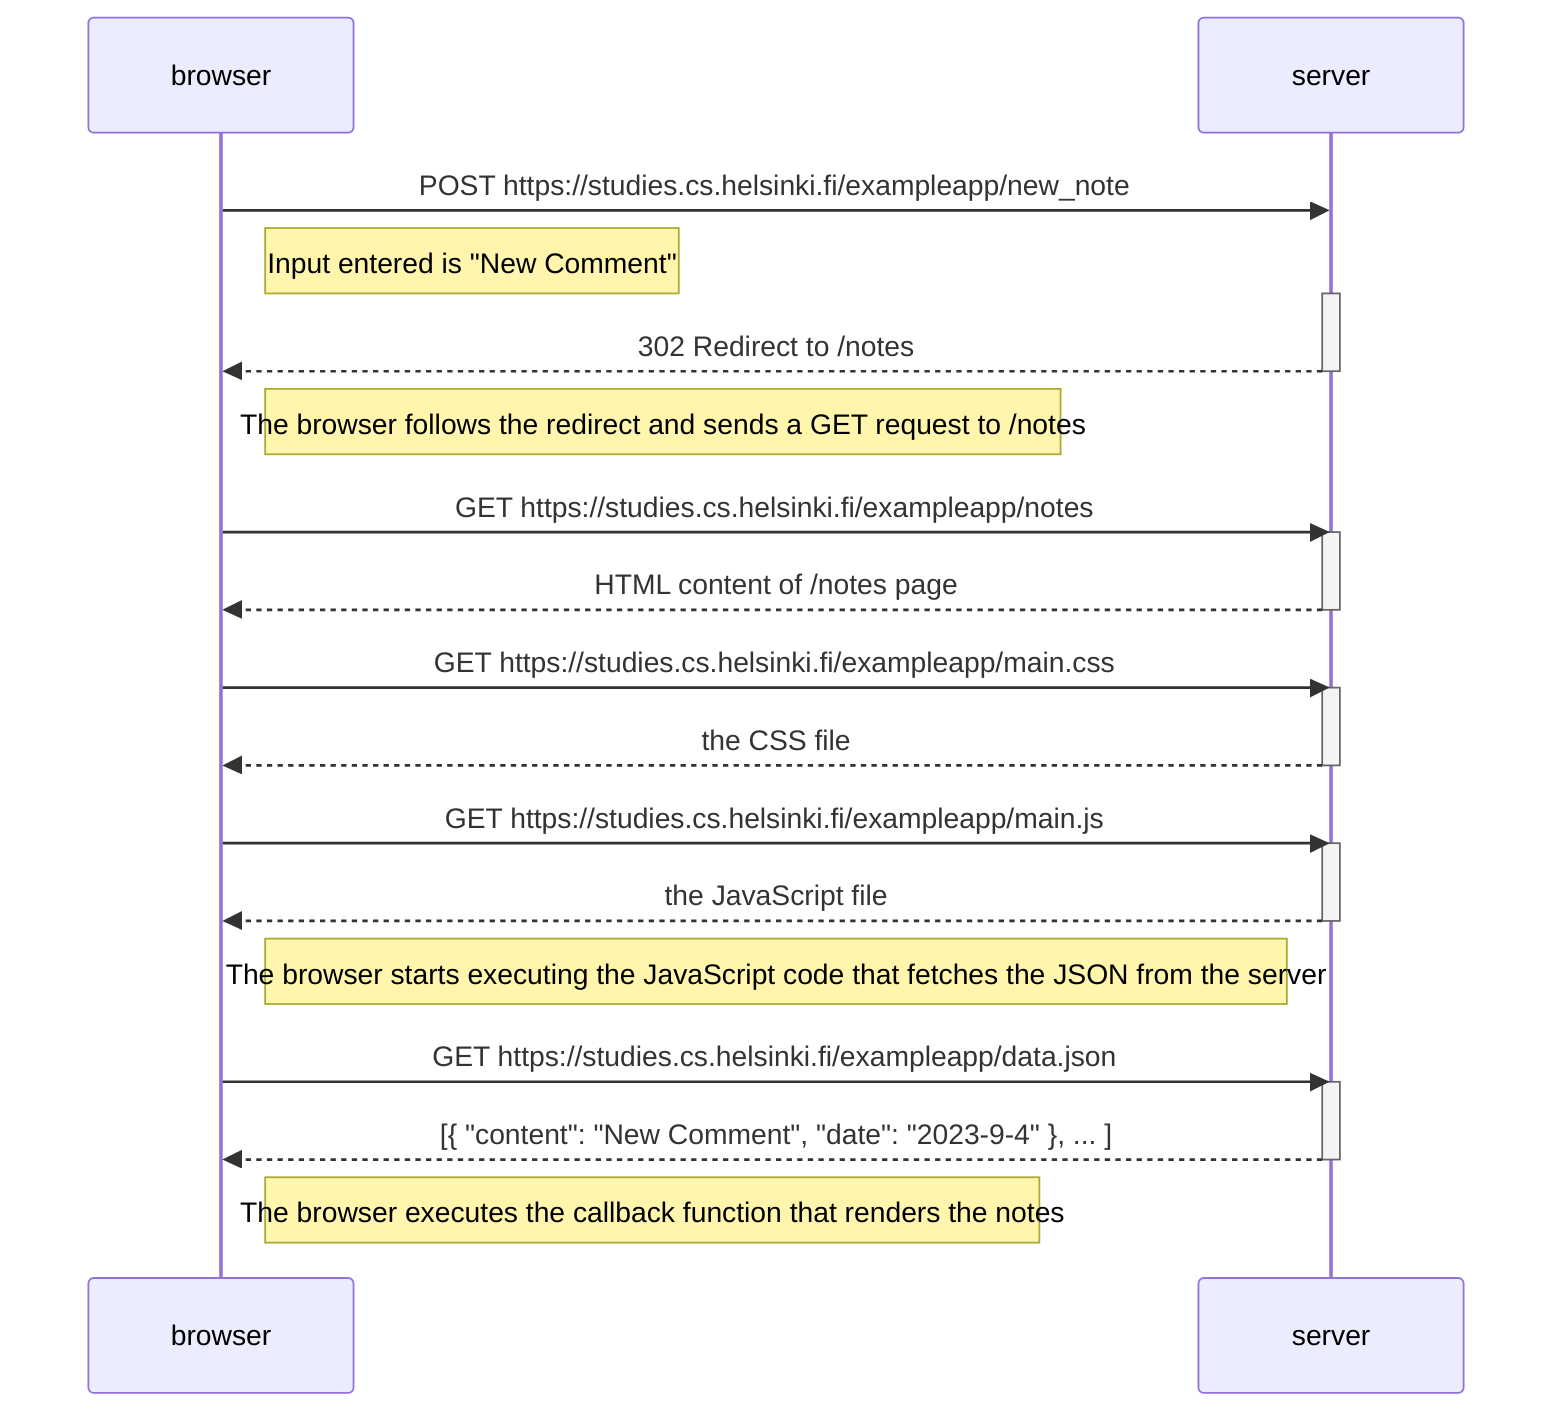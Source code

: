 sequenceDiagram
    participant browser
    participant server


    browser->>server: POST https://studies.cs.helsinki.fi/exampleapp/new_note
    Note right of browser: Input entered is "New Comment"
    activate server
    server-->>browser: 302 Redirect to /notes
    deactivate server

    Note right of browser: The browser follows the redirect and sends a GET request to /notes

    browser->>server: GET https://studies.cs.helsinki.fi/exampleapp/notes
    activate server
    server-->>browser: HTML content of /notes page
    deactivate server

    browser->>server: GET https://studies.cs.helsinki.fi/exampleapp/main.css
    activate server
    server-->>browser: the CSS file
    deactivate server

    browser->>server: GET https://studies.cs.helsinki.fi/exampleapp/main.js
    activate server
    server-->>browser: the JavaScript file
    deactivate server

    Note right of browser: The browser starts executing the JavaScript code that fetches the JSON from the server

    browser->>server: GET https://studies.cs.helsinki.fi/exampleapp/data.json
    activate server
    server-->>browser: [{ "content": "New Comment", "date": "2023-9-4" }, ... ]
    deactivate server

    Note right of browser: The browser executes the callback function that renders the notes